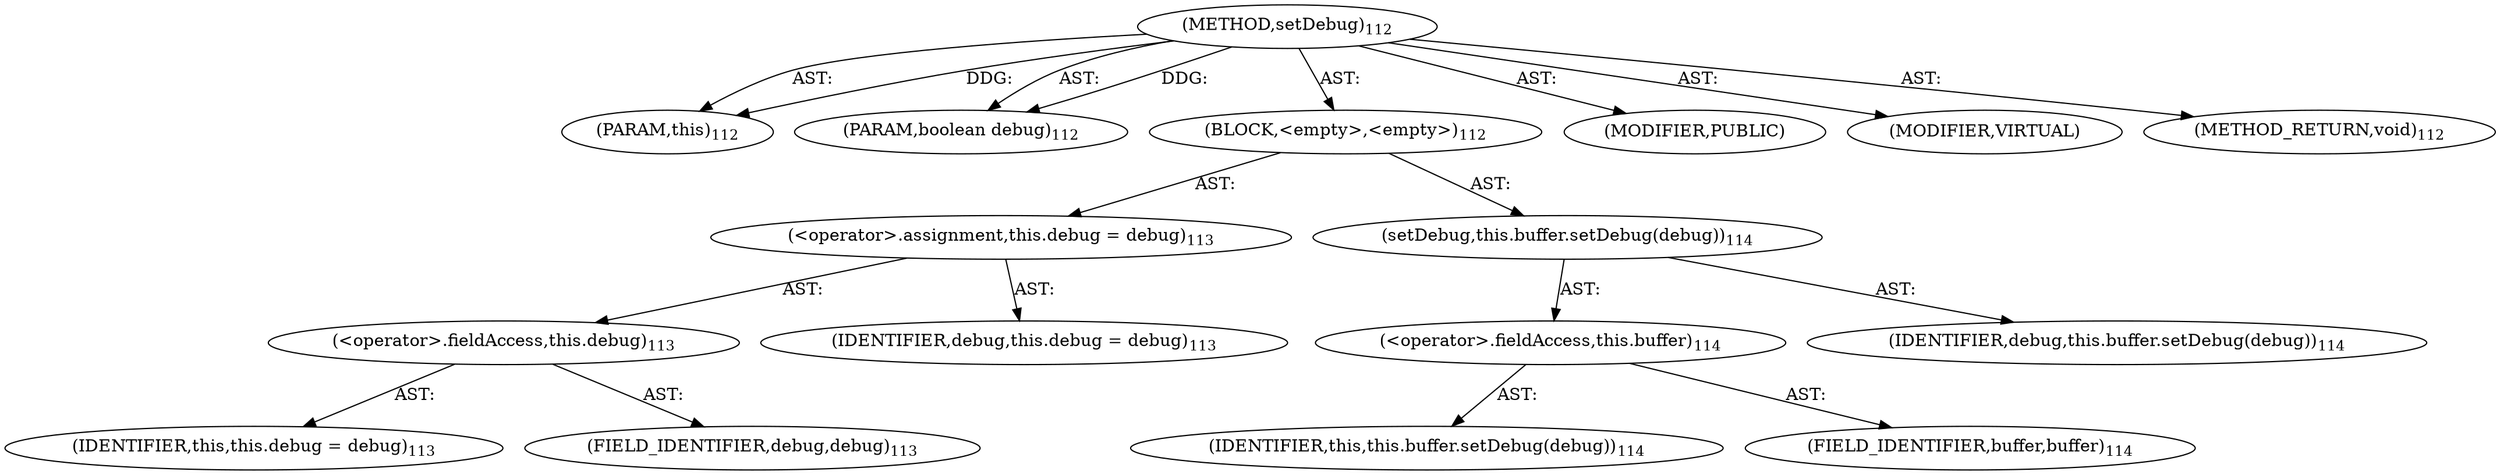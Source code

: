 digraph "setDebug" {  
"111669149699" [label = <(METHOD,setDebug)<SUB>112</SUB>> ]
"115964116992" [label = <(PARAM,this)<SUB>112</SUB>> ]
"115964117011" [label = <(PARAM,boolean debug)<SUB>112</SUB>> ]
"25769803779" [label = <(BLOCK,&lt;empty&gt;,&lt;empty&gt;)<SUB>112</SUB>> ]
"30064771094" [label = <(&lt;operator&gt;.assignment,this.debug = debug)<SUB>113</SUB>> ]
"30064771095" [label = <(&lt;operator&gt;.fieldAccess,this.debug)<SUB>113</SUB>> ]
"68719476736" [label = <(IDENTIFIER,this,this.debug = debug)<SUB>113</SUB>> ]
"55834574858" [label = <(FIELD_IDENTIFIER,debug,debug)<SUB>113</SUB>> ]
"68719476819" [label = <(IDENTIFIER,debug,this.debug = debug)<SUB>113</SUB>> ]
"30064771096" [label = <(setDebug,this.buffer.setDebug(debug))<SUB>114</SUB>> ]
"30064771097" [label = <(&lt;operator&gt;.fieldAccess,this.buffer)<SUB>114</SUB>> ]
"68719476737" [label = <(IDENTIFIER,this,this.buffer.setDebug(debug))<SUB>114</SUB>> ]
"55834574859" [label = <(FIELD_IDENTIFIER,buffer,buffer)<SUB>114</SUB>> ]
"68719476820" [label = <(IDENTIFIER,debug,this.buffer.setDebug(debug))<SUB>114</SUB>> ]
"133143986191" [label = <(MODIFIER,PUBLIC)> ]
"133143986192" [label = <(MODIFIER,VIRTUAL)> ]
"128849018883" [label = <(METHOD_RETURN,void)<SUB>112</SUB>> ]
  "111669149699" -> "115964116992"  [ label = "AST: "] 
  "111669149699" -> "115964117011"  [ label = "AST: "] 
  "111669149699" -> "25769803779"  [ label = "AST: "] 
  "111669149699" -> "133143986191"  [ label = "AST: "] 
  "111669149699" -> "133143986192"  [ label = "AST: "] 
  "111669149699" -> "128849018883"  [ label = "AST: "] 
  "25769803779" -> "30064771094"  [ label = "AST: "] 
  "25769803779" -> "30064771096"  [ label = "AST: "] 
  "30064771094" -> "30064771095"  [ label = "AST: "] 
  "30064771094" -> "68719476819"  [ label = "AST: "] 
  "30064771095" -> "68719476736"  [ label = "AST: "] 
  "30064771095" -> "55834574858"  [ label = "AST: "] 
  "30064771096" -> "30064771097"  [ label = "AST: "] 
  "30064771096" -> "68719476820"  [ label = "AST: "] 
  "30064771097" -> "68719476737"  [ label = "AST: "] 
  "30064771097" -> "55834574859"  [ label = "AST: "] 
  "111669149699" -> "115964116992"  [ label = "DDG: "] 
  "111669149699" -> "115964117011"  [ label = "DDG: "] 
}
